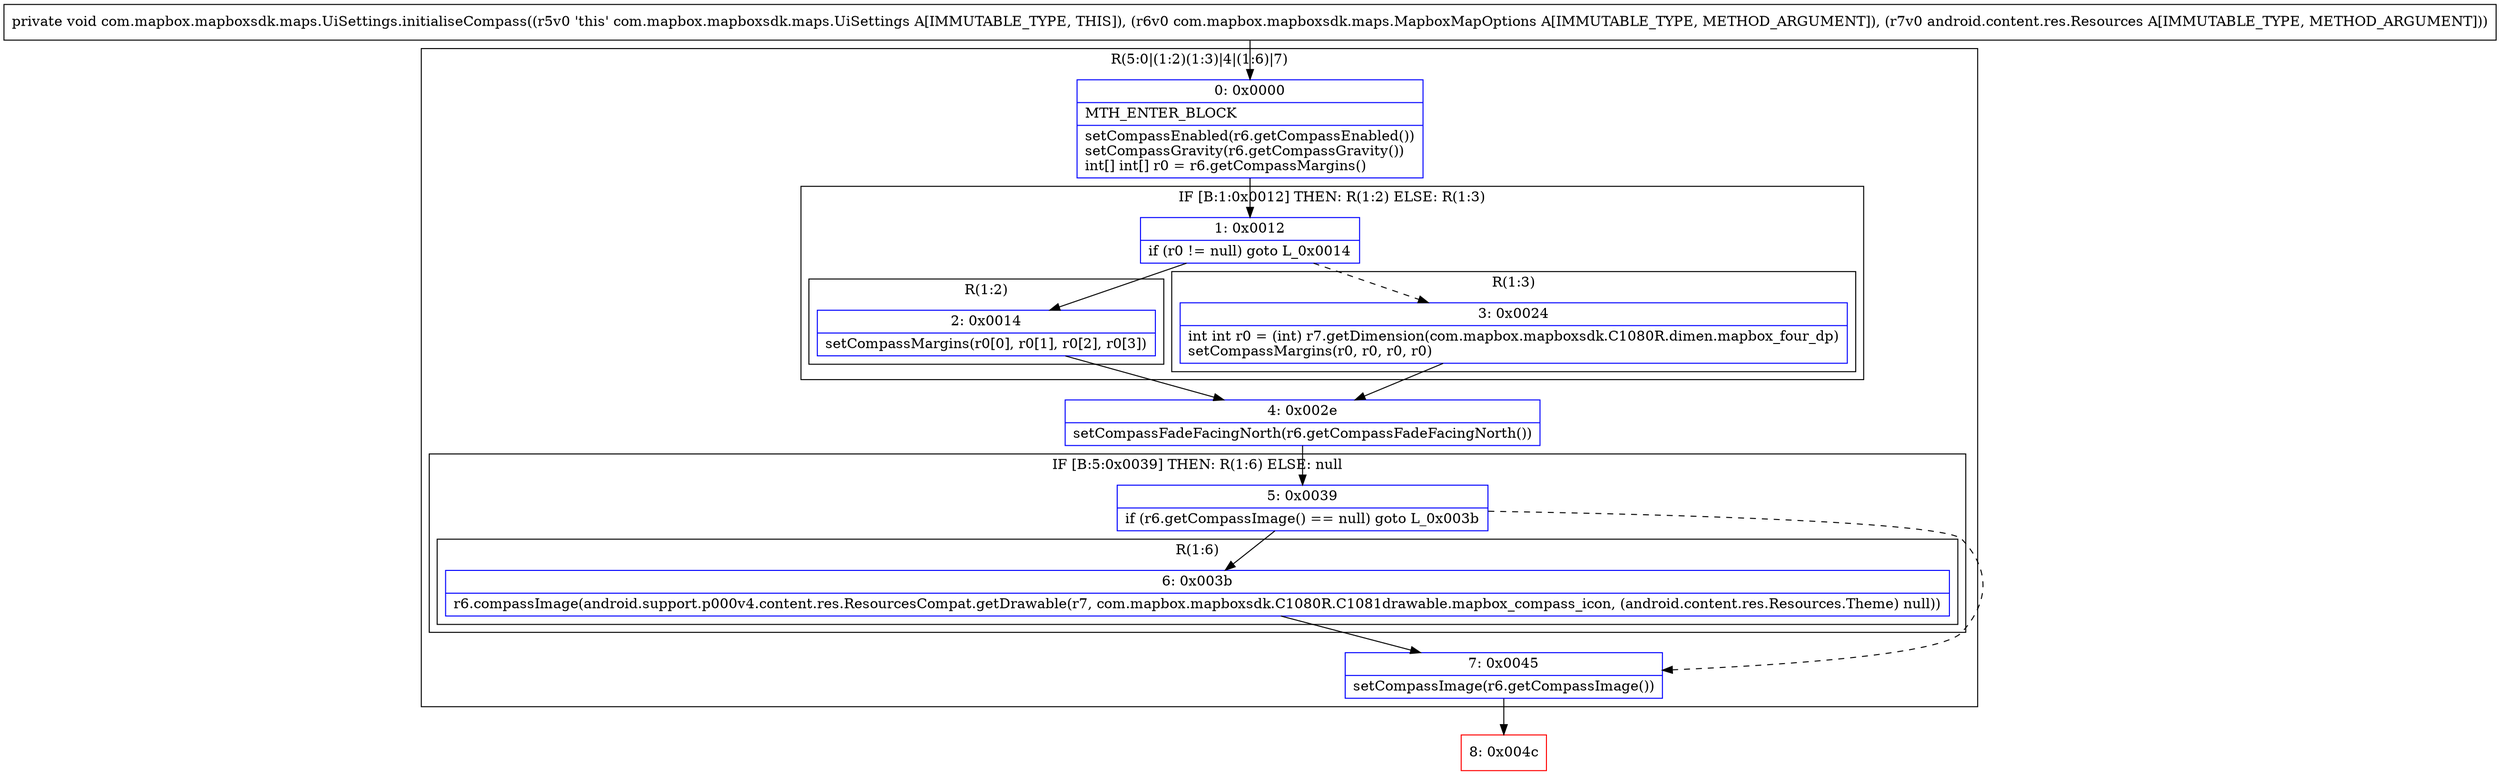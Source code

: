 digraph "CFG forcom.mapbox.mapboxsdk.maps.UiSettings.initialiseCompass(Lcom\/mapbox\/mapboxsdk\/maps\/MapboxMapOptions;Landroid\/content\/res\/Resources;)V" {
subgraph cluster_Region_1033411010 {
label = "R(5:0|(1:2)(1:3)|4|(1:6)|7)";
node [shape=record,color=blue];
Node_0 [shape=record,label="{0\:\ 0x0000|MTH_ENTER_BLOCK\l|setCompassEnabled(r6.getCompassEnabled())\lsetCompassGravity(r6.getCompassGravity())\lint[] int[] r0 = r6.getCompassMargins()\l}"];
subgraph cluster_IfRegion_311117887 {
label = "IF [B:1:0x0012] THEN: R(1:2) ELSE: R(1:3)";
node [shape=record,color=blue];
Node_1 [shape=record,label="{1\:\ 0x0012|if (r0 != null) goto L_0x0014\l}"];
subgraph cluster_Region_1877189050 {
label = "R(1:2)";
node [shape=record,color=blue];
Node_2 [shape=record,label="{2\:\ 0x0014|setCompassMargins(r0[0], r0[1], r0[2], r0[3])\l}"];
}
subgraph cluster_Region_1604638250 {
label = "R(1:3)";
node [shape=record,color=blue];
Node_3 [shape=record,label="{3\:\ 0x0024|int int r0 = (int) r7.getDimension(com.mapbox.mapboxsdk.C1080R.dimen.mapbox_four_dp)\lsetCompassMargins(r0, r0, r0, r0)\l}"];
}
}
Node_4 [shape=record,label="{4\:\ 0x002e|setCompassFadeFacingNorth(r6.getCompassFadeFacingNorth())\l}"];
subgraph cluster_IfRegion_1716247699 {
label = "IF [B:5:0x0039] THEN: R(1:6) ELSE: null";
node [shape=record,color=blue];
Node_5 [shape=record,label="{5\:\ 0x0039|if (r6.getCompassImage() == null) goto L_0x003b\l}"];
subgraph cluster_Region_575211842 {
label = "R(1:6)";
node [shape=record,color=blue];
Node_6 [shape=record,label="{6\:\ 0x003b|r6.compassImage(android.support.p000v4.content.res.ResourcesCompat.getDrawable(r7, com.mapbox.mapboxsdk.C1080R.C1081drawable.mapbox_compass_icon, (android.content.res.Resources.Theme) null))\l}"];
}
}
Node_7 [shape=record,label="{7\:\ 0x0045|setCompassImage(r6.getCompassImage())\l}"];
}
Node_8 [shape=record,color=red,label="{8\:\ 0x004c}"];
MethodNode[shape=record,label="{private void com.mapbox.mapboxsdk.maps.UiSettings.initialiseCompass((r5v0 'this' com.mapbox.mapboxsdk.maps.UiSettings A[IMMUTABLE_TYPE, THIS]), (r6v0 com.mapbox.mapboxsdk.maps.MapboxMapOptions A[IMMUTABLE_TYPE, METHOD_ARGUMENT]), (r7v0 android.content.res.Resources A[IMMUTABLE_TYPE, METHOD_ARGUMENT])) }"];
MethodNode -> Node_0;
Node_0 -> Node_1;
Node_1 -> Node_2;
Node_1 -> Node_3[style=dashed];
Node_2 -> Node_4;
Node_3 -> Node_4;
Node_4 -> Node_5;
Node_5 -> Node_6;
Node_5 -> Node_7[style=dashed];
Node_6 -> Node_7;
Node_7 -> Node_8;
}

